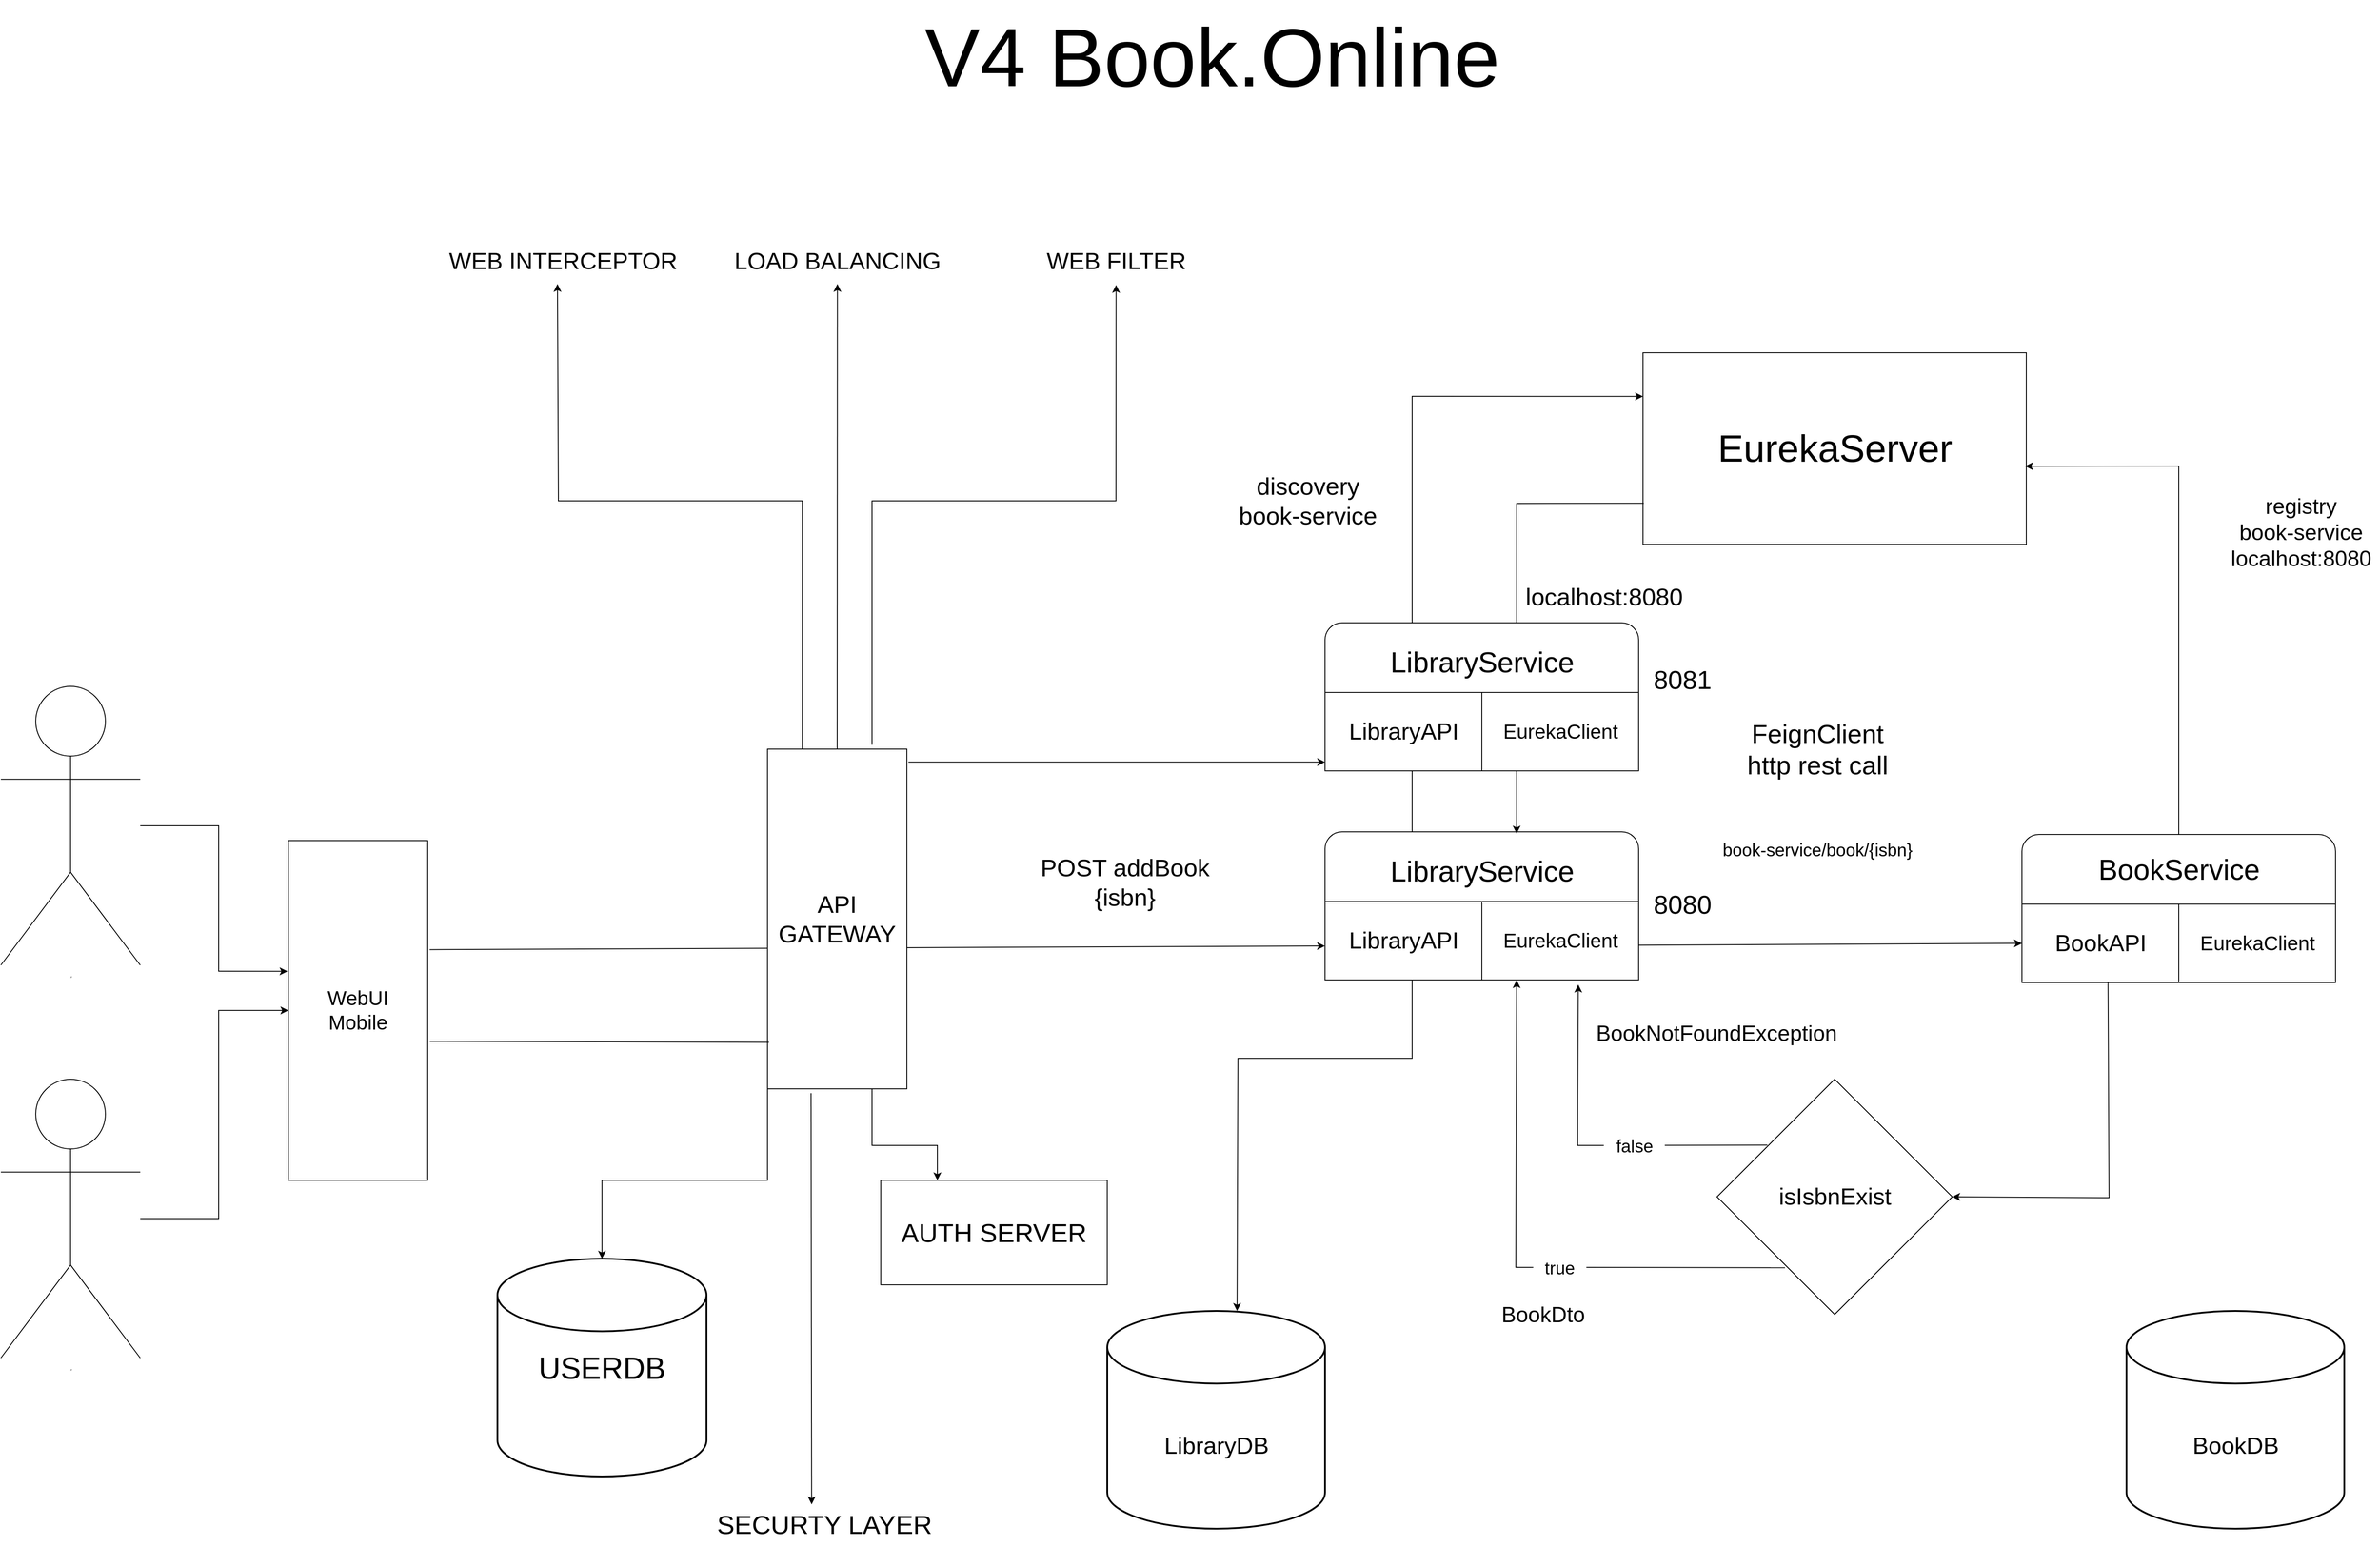 <mxfile version="22.1.4" type="device">
  <diagram name="Sayfa -1" id="Qw63XjKKH6EkeKbqogJP">
    <mxGraphModel dx="4080" dy="2330" grid="1" gridSize="10" guides="1" tooltips="1" connect="1" arrows="1" fold="1" page="1" pageScale="1" pageWidth="3100" pageHeight="2200" math="0" shadow="0">
      <root>
        <mxCell id="0" />
        <mxCell id="1" parent="0" />
        <mxCell id="5j7AbYeZaHDb51erD1fv-82" value="" style="endArrow=classic;html=1;rounded=0;entryX=0.596;entryY=0;entryDx=0;entryDy=0;entryPerimeter=0;" edge="1" parent="1" target="5j7AbYeZaHDb51erD1fv-79">
          <mxGeometry width="50" height="50" relative="1" as="geometry">
            <mxPoint x="1780" y="730" as="sourcePoint" />
            <mxPoint x="1778" y="1530" as="targetPoint" />
            <Array as="points">
              <mxPoint x="1780" y="1280" />
              <mxPoint x="1580" y="1280" />
            </Array>
          </mxGeometry>
        </mxCell>
        <mxCell id="5j7AbYeZaHDb51erD1fv-48" style="edgeStyle=orthogonalEdgeStyle;rounded=0;orthogonalLoop=1;jettySize=auto;html=1;" edge="1" parent="1" source="5j7AbYeZaHDb51erD1fv-46" target="5j7AbYeZaHDb51erD1fv-50">
          <mxGeometry relative="1" as="geometry">
            <mxPoint x="620" y="1225" as="targetPoint" />
            <mxPoint x="400" y="1225" as="sourcePoint" />
            <Array as="points">
              <mxPoint x="410" y="1464" />
              <mxPoint x="410" y="1225" />
            </Array>
          </mxGeometry>
        </mxCell>
        <mxCell id="5j7AbYeZaHDb51erD1fv-46" value="&lt;hr&gt;" style="shape=umlActor;verticalLabelPosition=bottom;verticalAlign=top;html=1;outlineConnect=0;" vertex="1" parent="1">
          <mxGeometry x="160" y="1304" width="160" height="320" as="geometry" />
        </mxCell>
        <mxCell id="5j7AbYeZaHDb51erD1fv-50" value="&lt;font style=&quot;font-size: 23px;&quot;&gt;WebUI&lt;br&gt;Mobile&lt;/font&gt;" style="rounded=0;whiteSpace=wrap;html=1;direction=south;" vertex="1" parent="1">
          <mxGeometry x="490" y="1030" width="160" height="390" as="geometry" />
        </mxCell>
        <mxCell id="5j7AbYeZaHDb51erD1fv-71" value="" style="rounded=1;whiteSpace=wrap;html=1;" vertex="1" parent="1">
          <mxGeometry x="1680" y="1020" width="360" height="130" as="geometry" />
        </mxCell>
        <mxCell id="5j7AbYeZaHDb51erD1fv-72" value="" style="rounded=0;whiteSpace=wrap;html=1;" vertex="1" parent="1">
          <mxGeometry x="1680" y="1100" width="180" height="90" as="geometry" />
        </mxCell>
        <mxCell id="5j7AbYeZaHDb51erD1fv-73" value="" style="rounded=0;whiteSpace=wrap;html=1;" vertex="1" parent="1">
          <mxGeometry x="1860" y="1100" width="180" height="90" as="geometry" />
        </mxCell>
        <mxCell id="5j7AbYeZaHDb51erD1fv-76" value="" style="rounded=1;whiteSpace=wrap;html=1;" vertex="1" parent="1">
          <mxGeometry x="2480" y="1023" width="360" height="130" as="geometry" />
        </mxCell>
        <mxCell id="5j7AbYeZaHDb51erD1fv-74" value="" style="rounded=0;whiteSpace=wrap;html=1;" vertex="1" parent="1">
          <mxGeometry x="2480" y="1103" width="180" height="90" as="geometry" />
        </mxCell>
        <mxCell id="5j7AbYeZaHDb51erD1fv-75" value="" style="rounded=0;whiteSpace=wrap;html=1;" vertex="1" parent="1">
          <mxGeometry x="2660" y="1103" width="180" height="90" as="geometry" />
        </mxCell>
        <mxCell id="5j7AbYeZaHDb51erD1fv-77" value="" style="rhombus;whiteSpace=wrap;html=1;" vertex="1" parent="1">
          <mxGeometry x="2130" y="1304" width="270" height="270" as="geometry" />
        </mxCell>
        <mxCell id="5j7AbYeZaHDb51erD1fv-78" value="" style="strokeWidth=2;html=1;shape=mxgraph.flowchart.database;whiteSpace=wrap;" vertex="1" parent="1">
          <mxGeometry x="2600" y="1570" width="250" height="250" as="geometry" />
        </mxCell>
        <mxCell id="5j7AbYeZaHDb51erD1fv-79" value="" style="strokeWidth=2;html=1;shape=mxgraph.flowchart.database;whiteSpace=wrap;" vertex="1" parent="1">
          <mxGeometry x="1430" y="1570" width="250" height="250" as="geometry" />
        </mxCell>
        <mxCell id="5j7AbYeZaHDb51erD1fv-80" value="" style="rounded=0;whiteSpace=wrap;html=1;" vertex="1" parent="1">
          <mxGeometry x="2045" y="470" width="440" height="220" as="geometry" />
        </mxCell>
        <mxCell id="5j7AbYeZaHDb51erD1fv-81" value="" style="endArrow=classic;html=1;rounded=0;entryX=-0.001;entryY=0.567;entryDx=0;entryDy=0;entryPerimeter=0;exitX=0.321;exitY=-0.014;exitDx=0;exitDy=0;exitPerimeter=0;" edge="1" parent="1" source="5j7AbYeZaHDb51erD1fv-50" target="5j7AbYeZaHDb51erD1fv-72">
          <mxGeometry width="50" height="50" relative="1" as="geometry">
            <mxPoint x="1530" y="1050" as="sourcePoint" />
            <mxPoint x="1580" y="1000" as="targetPoint" />
          </mxGeometry>
        </mxCell>
        <mxCell id="5j7AbYeZaHDb51erD1fv-83" value="" style="endArrow=classic;html=1;rounded=0;entryX=0.615;entryY=1.06;entryDx=0;entryDy=0;entryPerimeter=0;" edge="1" parent="1" source="5j7AbYeZaHDb51erD1fv-110" target="5j7AbYeZaHDb51erD1fv-73">
          <mxGeometry width="50" height="50" relative="1" as="geometry">
            <mxPoint x="1970" y="1411.17" as="sourcePoint" />
            <mxPoint x="1971" y="1040.0" as="targetPoint" />
            <Array as="points">
              <mxPoint x="1970" y="1380" />
              <mxPoint x="1970" y="1359.17" />
            </Array>
          </mxGeometry>
        </mxCell>
        <mxCell id="5j7AbYeZaHDb51erD1fv-84" value="" style="endArrow=classic;html=1;rounded=0;entryX=0;entryY=0.228;entryDx=0;entryDy=0;entryPerimeter=0;" edge="1" parent="1" target="5j7AbYeZaHDb51erD1fv-80">
          <mxGeometry width="50" height="50" relative="1" as="geometry">
            <mxPoint x="1780" y="730" as="sourcePoint" />
            <mxPoint x="1780" y="450" as="targetPoint" />
            <Array as="points">
              <mxPoint x="1780" y="520" />
            </Array>
          </mxGeometry>
        </mxCell>
        <mxCell id="5j7AbYeZaHDb51erD1fv-85" value="" style="endArrow=classic;html=1;rounded=0;exitX=0.002;exitY=0.785;exitDx=0;exitDy=0;exitPerimeter=0;entryX=0.611;entryY=0.015;entryDx=0;entryDy=0;entryPerimeter=0;" edge="1" parent="1" source="5j7AbYeZaHDb51erD1fv-80" target="5j7AbYeZaHDb51erD1fv-71">
          <mxGeometry width="50" height="50" relative="1" as="geometry">
            <mxPoint x="1920" y="650" as="sourcePoint" />
            <mxPoint x="1900" y="690" as="targetPoint" />
            <Array as="points">
              <mxPoint x="1900" y="643" />
            </Array>
          </mxGeometry>
        </mxCell>
        <mxCell id="5j7AbYeZaHDb51erD1fv-86" value="" style="endArrow=classic;html=1;rounded=0;exitX=0.5;exitY=0;exitDx=0;exitDy=0;entryX=0.997;entryY=0.592;entryDx=0;entryDy=0;entryPerimeter=0;" edge="1" parent="1" source="5j7AbYeZaHDb51erD1fv-76" target="5j7AbYeZaHDb51erD1fv-80">
          <mxGeometry width="50" height="50" relative="1" as="geometry">
            <mxPoint x="2620" y="660" as="sourcePoint" />
            <mxPoint x="2660" y="420" as="targetPoint" />
            <Array as="points">
              <mxPoint x="2660" y="600" />
            </Array>
          </mxGeometry>
        </mxCell>
        <mxCell id="5j7AbYeZaHDb51erD1fv-87" value="" style="endArrow=classic;html=1;rounded=0;entryX=1;entryY=0.5;entryDx=0;entryDy=0;exitX=0.549;exitY=0.988;exitDx=0;exitDy=0;exitPerimeter=0;" edge="1" parent="1" source="5j7AbYeZaHDb51erD1fv-74" target="5j7AbYeZaHDb51erD1fv-77">
          <mxGeometry width="50" height="50" relative="1" as="geometry">
            <mxPoint x="2580" y="1080" as="sourcePoint" />
            <mxPoint x="2580" y="1550" as="targetPoint" />
            <Array as="points">
              <mxPoint x="2580" y="1440" />
            </Array>
          </mxGeometry>
        </mxCell>
        <mxCell id="5j7AbYeZaHDb51erD1fv-88" value="&lt;font style=&quot;font-size: 28px;&quot;&gt;POST addBook&lt;br&gt;{isbn}&lt;/font&gt;" style="text;html=1;align=center;verticalAlign=middle;resizable=0;points=[];autosize=1;strokeColor=none;fillColor=none;" vertex="1" parent="1">
          <mxGeometry x="1340" y="1038" width="220" height="80" as="geometry" />
        </mxCell>
        <mxCell id="5j7AbYeZaHDb51erD1fv-89" value="&lt;span style=&quot;font-size: 28px;&quot;&gt;discovery&lt;br&gt;book-service&lt;br&gt;&lt;/span&gt;" style="text;html=1;align=center;verticalAlign=middle;resizable=0;points=[];autosize=1;strokeColor=none;fillColor=none;" vertex="1" parent="1">
          <mxGeometry x="1570" y="600" width="180" height="80" as="geometry" />
        </mxCell>
        <mxCell id="5j7AbYeZaHDb51erD1fv-92" value="&lt;span style=&quot;font-size: 28px;&quot;&gt;localhost:8080&lt;br&gt;&lt;/span&gt;" style="text;html=1;align=center;verticalAlign=middle;resizable=0;points=[];autosize=1;strokeColor=none;fillColor=none;" vertex="1" parent="1">
          <mxGeometry x="1900" y="725" width="200" height="50" as="geometry" />
        </mxCell>
        <mxCell id="5j7AbYeZaHDb51erD1fv-93" value="&lt;font style=&quot;font-size: 44px;&quot;&gt;EurekaServer&lt;/font&gt;" style="text;html=1;align=center;verticalAlign=middle;resizable=0;points=[];autosize=1;strokeColor=none;fillColor=none;" vertex="1" parent="1">
          <mxGeometry x="2120" y="545" width="290" height="70" as="geometry" />
        </mxCell>
        <mxCell id="5j7AbYeZaHDb51erD1fv-94" value="&lt;font style=&quot;font-size: 33px;&quot;&gt;LibraryService&lt;/font&gt;" style="text;html=1;align=center;verticalAlign=middle;resizable=0;points=[];autosize=1;strokeColor=none;fillColor=none;" vertex="1" parent="1">
          <mxGeometry x="1745" y="1040" width="230" height="50" as="geometry" />
        </mxCell>
        <mxCell id="5j7AbYeZaHDb51erD1fv-95" value="&lt;font style=&quot;font-size: 27px;&quot;&gt;LibraryAPI&lt;/font&gt;" style="text;html=1;align=center;verticalAlign=middle;resizable=0;points=[];autosize=1;strokeColor=none;fillColor=none;" vertex="1" parent="1">
          <mxGeometry x="1695" y="1120" width="150" height="50" as="geometry" />
        </mxCell>
        <mxCell id="5j7AbYeZaHDb51erD1fv-96" value="&lt;font style=&quot;font-size: 23px;&quot;&gt;EurekaClient&lt;/font&gt;" style="text;html=1;align=center;verticalAlign=middle;resizable=0;points=[];autosize=1;strokeColor=none;fillColor=none;" vertex="1" parent="1">
          <mxGeometry x="1870" y="1125" width="160" height="40" as="geometry" />
        </mxCell>
        <mxCell id="5j7AbYeZaHDb51erD1fv-97" value="&lt;font style=&quot;font-size: 33px;&quot;&gt;BookService&lt;/font&gt;" style="text;html=1;align=center;verticalAlign=middle;resizable=0;points=[];autosize=1;strokeColor=none;fillColor=none;" vertex="1" parent="1">
          <mxGeometry x="2555" y="1038" width="210" height="50" as="geometry" />
        </mxCell>
        <mxCell id="5j7AbYeZaHDb51erD1fv-99" value="&lt;font style=&quot;font-size: 27px;&quot;&gt;BookAPI&lt;/font&gt;" style="text;html=1;align=center;verticalAlign=middle;resizable=0;points=[];autosize=1;strokeColor=none;fillColor=none;" vertex="1" parent="1">
          <mxGeometry x="2505" y="1123" width="130" height="50" as="geometry" />
        </mxCell>
        <mxCell id="5j7AbYeZaHDb51erD1fv-100" value="&lt;font style=&quot;font-size: 23px;&quot;&gt;EurekaClient&lt;/font&gt;" style="text;html=1;align=center;verticalAlign=middle;resizable=0;points=[];autosize=1;strokeColor=none;fillColor=none;" vertex="1" parent="1">
          <mxGeometry x="2670" y="1128" width="160" height="40" as="geometry" />
        </mxCell>
        <mxCell id="5j7AbYeZaHDb51erD1fv-102" value="&lt;font style=&quot;font-size: 27px;&quot;&gt;LibraryDB&lt;/font&gt;" style="text;html=1;align=center;verticalAlign=middle;resizable=0;points=[];autosize=1;strokeColor=none;fillColor=none;" vertex="1" parent="1">
          <mxGeometry x="1485" y="1700" width="140" height="50" as="geometry" />
        </mxCell>
        <mxCell id="5j7AbYeZaHDb51erD1fv-103" value="&lt;font style=&quot;font-size: 27px;&quot;&gt;BookDB&lt;/font&gt;" style="text;html=1;align=center;verticalAlign=middle;resizable=0;points=[];autosize=1;strokeColor=none;fillColor=none;" vertex="1" parent="1">
          <mxGeometry x="2665" y="1700" width="120" height="50" as="geometry" />
        </mxCell>
        <mxCell id="5j7AbYeZaHDb51erD1fv-104" value="&lt;font style=&quot;font-size: 27px;&quot;&gt;isIsbnExist&lt;/font&gt;" style="text;html=1;align=center;verticalAlign=middle;resizable=0;points=[];autosize=1;strokeColor=none;fillColor=none;" vertex="1" parent="1">
          <mxGeometry x="2190" y="1414" width="150" height="50" as="geometry" />
        </mxCell>
        <mxCell id="5j7AbYeZaHDb51erD1fv-105" value="&lt;font style=&quot;font-size: 95px;&quot;&gt;V4 Book.Online&lt;/font&gt;" style="text;html=1;align=center;verticalAlign=middle;resizable=0;points=[];autosize=1;strokeColor=none;fillColor=none;" vertex="1" parent="1">
          <mxGeometry x="1210" y="65" width="680" height="130" as="geometry" />
        </mxCell>
        <mxCell id="5j7AbYeZaHDb51erD1fv-106" value="" style="endArrow=classic;html=1;rounded=0;exitX=0.998;exitY=0.557;exitDx=0;exitDy=0;exitPerimeter=0;entryX=0;entryY=0.5;entryDx=0;entryDy=0;" edge="1" parent="1" source="5j7AbYeZaHDb51erD1fv-73" target="5j7AbYeZaHDb51erD1fv-74">
          <mxGeometry width="50" height="50" relative="1" as="geometry">
            <mxPoint x="2080" y="1000" as="sourcePoint" />
            <mxPoint x="2220" y="1000" as="targetPoint" />
          </mxGeometry>
        </mxCell>
        <mxCell id="5j7AbYeZaHDb51erD1fv-107" value="&lt;font style=&quot;font-size: 30px;&quot;&gt;FeignClient&lt;br&gt;http rest call&lt;/font&gt;" style="text;html=1;align=center;verticalAlign=middle;resizable=0;points=[];autosize=1;strokeColor=none;fillColor=none;" vertex="1" parent="1">
          <mxGeometry x="2150" y="880" width="190" height="90" as="geometry" />
        </mxCell>
        <mxCell id="5j7AbYeZaHDb51erD1fv-108" value="&lt;font style=&quot;font-size: 20px;&quot;&gt;book-service/book/{isbn}&lt;/font&gt;" style="text;html=1;align=center;verticalAlign=middle;resizable=0;points=[];autosize=1;strokeColor=none;fillColor=none;" vertex="1" parent="1">
          <mxGeometry x="2125" y="1020" width="240" height="40" as="geometry" />
        </mxCell>
        <mxCell id="5j7AbYeZaHDb51erD1fv-109" value="&lt;font style=&quot;font-size: 25px;&quot;&gt;registry&lt;br&gt;book-service&lt;br&gt;localhost:8080&lt;/font&gt;" style="text;html=1;align=center;verticalAlign=middle;resizable=0;points=[];autosize=1;strokeColor=none;fillColor=none;" vertex="1" parent="1">
          <mxGeometry x="2710" y="625" width="180" height="100" as="geometry" />
        </mxCell>
        <mxCell id="5j7AbYeZaHDb51erD1fv-110" value="&lt;font style=&quot;font-size: 20px;&quot;&gt;false&lt;/font&gt;" style="text;html=1;align=center;verticalAlign=middle;resizable=0;points=[];autosize=1;strokeColor=none;fillColor=none;" vertex="1" parent="1">
          <mxGeometry x="2000" y="1360" width="70" height="40" as="geometry" />
        </mxCell>
        <mxCell id="5j7AbYeZaHDb51erD1fv-111" value="" style="endArrow=none;html=1;rounded=0;entryX=0.214;entryY=0.28;entryDx=0;entryDy=0;entryPerimeter=0;" edge="1" parent="1" source="5j7AbYeZaHDb51erD1fv-110" target="5j7AbYeZaHDb51erD1fv-77">
          <mxGeometry width="50" height="50" relative="1" as="geometry">
            <mxPoint x="2067.97" y="1379.12" as="sourcePoint" />
            <mxPoint x="2185.08" y="1380.88" as="targetPoint" />
          </mxGeometry>
        </mxCell>
        <mxCell id="5j7AbYeZaHDb51erD1fv-112" value="" style="endArrow=none;html=1;rounded=0;entryX=0.214;entryY=0.28;entryDx=0;entryDy=0;entryPerimeter=0;" edge="1" parent="1">
          <mxGeometry width="50" height="50" relative="1" as="geometry">
            <mxPoint x="1980" y="1520" as="sourcePoint" />
            <mxPoint x="2208" y="1520.4" as="targetPoint" />
          </mxGeometry>
        </mxCell>
        <mxCell id="5j7AbYeZaHDb51erD1fv-113" value="&lt;font style=&quot;font-size: 20px;&quot;&gt;true&lt;/font&gt;" style="text;html=1;align=center;verticalAlign=middle;resizable=0;points=[];autosize=1;strokeColor=none;fillColor=none;" vertex="1" parent="1">
          <mxGeometry x="1919" y="1500" width="60" height="40" as="geometry" />
        </mxCell>
        <mxCell id="5j7AbYeZaHDb51erD1fv-114" value="" style="endArrow=classic;html=1;rounded=0;entryX=0.222;entryY=1.003;entryDx=0;entryDy=0;entryPerimeter=0;" edge="1" parent="1" source="5j7AbYeZaHDb51erD1fv-113" target="5j7AbYeZaHDb51erD1fv-73">
          <mxGeometry width="50" height="50" relative="1" as="geometry">
            <mxPoint x="1919" y="1520" as="sourcePoint" />
            <mxPoint x="1899" y="1210" as="targetPoint" />
            <Array as="points">
              <mxPoint x="1899" y="1520" />
            </Array>
          </mxGeometry>
        </mxCell>
        <mxCell id="5j7AbYeZaHDb51erD1fv-116" value="&lt;font style=&quot;font-size: 25px;&quot;&gt;BookNotFoundException&lt;/font&gt;" style="text;html=1;align=center;verticalAlign=middle;resizable=0;points=[];autosize=1;strokeColor=none;fillColor=none;" vertex="1" parent="1">
          <mxGeometry x="1979" y="1230" width="300" height="40" as="geometry" />
        </mxCell>
        <mxCell id="5j7AbYeZaHDb51erD1fv-135" value="" style="rounded=1;whiteSpace=wrap;html=1;" vertex="1" parent="1">
          <mxGeometry x="1680" y="780" width="360" height="130" as="geometry" />
        </mxCell>
        <mxCell id="5j7AbYeZaHDb51erD1fv-136" value="" style="rounded=0;whiteSpace=wrap;html=1;" vertex="1" parent="1">
          <mxGeometry x="1680" y="860" width="180" height="90" as="geometry" />
        </mxCell>
        <mxCell id="5j7AbYeZaHDb51erD1fv-137" value="" style="rounded=0;whiteSpace=wrap;html=1;" vertex="1" parent="1">
          <mxGeometry x="1860" y="860" width="180" height="90" as="geometry" />
        </mxCell>
        <mxCell id="5j7AbYeZaHDb51erD1fv-138" value="&lt;font style=&quot;font-size: 33px;&quot;&gt;LibraryService&lt;/font&gt;" style="text;html=1;align=center;verticalAlign=middle;resizable=0;points=[];autosize=1;strokeColor=none;fillColor=none;" vertex="1" parent="1">
          <mxGeometry x="1745" y="800" width="230" height="50" as="geometry" />
        </mxCell>
        <mxCell id="5j7AbYeZaHDb51erD1fv-139" value="&lt;font style=&quot;font-size: 27px;&quot;&gt;LibraryAPI&lt;/font&gt;" style="text;html=1;align=center;verticalAlign=middle;resizable=0;points=[];autosize=1;strokeColor=none;fillColor=none;" vertex="1" parent="1">
          <mxGeometry x="1695" y="880" width="150" height="50" as="geometry" />
        </mxCell>
        <mxCell id="5j7AbYeZaHDb51erD1fv-140" value="&lt;font style=&quot;font-size: 23px;&quot;&gt;EurekaClient&lt;/font&gt;" style="text;html=1;align=center;verticalAlign=middle;resizable=0;points=[];autosize=1;strokeColor=none;fillColor=none;" vertex="1" parent="1">
          <mxGeometry x="1870" y="885" width="160" height="40" as="geometry" />
        </mxCell>
        <mxCell id="5j7AbYeZaHDb51erD1fv-142" value="&lt;font style=&quot;font-size: 30px;&quot;&gt;8081&lt;/font&gt;" style="text;html=1;align=center;verticalAlign=middle;resizable=0;points=[];autosize=1;strokeColor=none;fillColor=none;" vertex="1" parent="1">
          <mxGeometry x="2045" y="820" width="90" height="50" as="geometry" />
        </mxCell>
        <mxCell id="5j7AbYeZaHDb51erD1fv-143" value="&lt;font style=&quot;font-size: 30px;&quot;&gt;8080&lt;/font&gt;" style="text;html=1;align=center;verticalAlign=middle;resizable=0;points=[];autosize=1;strokeColor=none;fillColor=none;" vertex="1" parent="1">
          <mxGeometry x="2045" y="1078" width="90" height="50" as="geometry" />
        </mxCell>
        <mxCell id="5j7AbYeZaHDb51erD1fv-144" value="&lt;font style=&quot;font-size: 28px;&quot;&gt;API&lt;br&gt;GATEWAY&lt;/font&gt;" style="rounded=0;whiteSpace=wrap;html=1;direction=south;" vertex="1" parent="1">
          <mxGeometry x="1040" y="925" width="160" height="390" as="geometry" />
        </mxCell>
        <mxCell id="5j7AbYeZaHDb51erD1fv-145" value="&lt;hr&gt;" style="shape=umlActor;verticalLabelPosition=bottom;verticalAlign=top;html=1;outlineConnect=0;" vertex="1" parent="1">
          <mxGeometry x="160" y="853" width="160" height="320" as="geometry" />
        </mxCell>
        <mxCell id="5j7AbYeZaHDb51erD1fv-146" value="" style="endArrow=classic;html=1;rounded=0;entryX=0.385;entryY=1.006;entryDx=0;entryDy=0;entryPerimeter=0;" edge="1" parent="1" source="5j7AbYeZaHDb51erD1fv-145" target="5j7AbYeZaHDb51erD1fv-50">
          <mxGeometry width="50" height="50" relative="1" as="geometry">
            <mxPoint x="350" y="1060" as="sourcePoint" />
            <mxPoint x="400" y="1010" as="targetPoint" />
            <Array as="points">
              <mxPoint x="410" y="1013" />
              <mxPoint x="410" y="1180" />
            </Array>
          </mxGeometry>
        </mxCell>
        <mxCell id="5j7AbYeZaHDb51erD1fv-147" value="" style="endArrow=none;html=1;rounded=0;exitX=0.591;exitY=-0.015;exitDx=0;exitDy=0;exitPerimeter=0;entryX=0.863;entryY=0.989;entryDx=0;entryDy=0;entryPerimeter=0;" edge="1" parent="1" source="5j7AbYeZaHDb51erD1fv-50" target="5j7AbYeZaHDb51erD1fv-144">
          <mxGeometry width="50" height="50" relative="1" as="geometry">
            <mxPoint x="1130" y="840" as="sourcePoint" />
            <mxPoint x="1180" y="790" as="targetPoint" />
          </mxGeometry>
        </mxCell>
        <mxCell id="5j7AbYeZaHDb51erD1fv-148" value="" style="endArrow=classic;html=1;rounded=0;exitX=0.038;exitY=-0.011;exitDx=0;exitDy=0;exitPerimeter=0;entryX=0;entryY=0.887;entryDx=0;entryDy=0;entryPerimeter=0;" edge="1" parent="1" source="5j7AbYeZaHDb51erD1fv-144" target="5j7AbYeZaHDb51erD1fv-136">
          <mxGeometry width="50" height="50" relative="1" as="geometry">
            <mxPoint x="1340" y="950" as="sourcePoint" />
            <mxPoint x="1390" y="900" as="targetPoint" />
          </mxGeometry>
        </mxCell>
        <mxCell id="5j7AbYeZaHDb51erD1fv-149" value="&lt;font style=&quot;font-size: 30px;&quot;&gt;AUTH SERVER&lt;/font&gt;" style="rounded=0;whiteSpace=wrap;html=1;" vertex="1" parent="1">
          <mxGeometry x="1170" y="1420" width="260" height="120" as="geometry" />
        </mxCell>
        <mxCell id="5j7AbYeZaHDb51erD1fv-150" value="&lt;font style=&quot;font-size: 35px;&quot;&gt;USERDB&lt;/font&gt;" style="strokeWidth=2;html=1;shape=mxgraph.flowchart.database;whiteSpace=wrap;" vertex="1" parent="1">
          <mxGeometry x="730" y="1510" width="240" height="250" as="geometry" />
        </mxCell>
        <mxCell id="5j7AbYeZaHDb51erD1fv-151" value="" style="endArrow=classic;html=1;rounded=0;entryX=0.447;entryY=0.042;entryDx=0;entryDy=0;entryPerimeter=0;" edge="1" parent="1" target="5j7AbYeZaHDb51erD1fv-152">
          <mxGeometry width="50" height="50" relative="1" as="geometry">
            <mxPoint x="1090" y="1320" as="sourcePoint" />
            <mxPoint x="1090" y="1700" as="targetPoint" />
          </mxGeometry>
        </mxCell>
        <mxCell id="5j7AbYeZaHDb51erD1fv-152" value="&lt;font style=&quot;font-size: 30px;&quot;&gt;SECURTY LAYER&lt;/font&gt;" style="text;html=1;align=center;verticalAlign=middle;resizable=0;points=[];autosize=1;strokeColor=none;fillColor=none;" vertex="1" parent="1">
          <mxGeometry x="970" y="1790" width="270" height="50" as="geometry" />
        </mxCell>
        <mxCell id="5j7AbYeZaHDb51erD1fv-153" value="" style="endArrow=classic;html=1;rounded=0;exitX=1;exitY=1;exitDx=0;exitDy=0;entryX=0.5;entryY=0;entryDx=0;entryDy=0;entryPerimeter=0;" edge="1" parent="1" source="5j7AbYeZaHDb51erD1fv-144" target="5j7AbYeZaHDb51erD1fv-150">
          <mxGeometry width="50" height="50" relative="1" as="geometry">
            <mxPoint x="940" y="1430" as="sourcePoint" />
            <mxPoint x="990" y="1380" as="targetPoint" />
            <Array as="points">
              <mxPoint x="1040" y="1420" />
              <mxPoint x="950" y="1420" />
              <mxPoint x="850" y="1420" />
            </Array>
          </mxGeometry>
        </mxCell>
        <mxCell id="5j7AbYeZaHDb51erD1fv-154" value="" style="endArrow=classic;html=1;rounded=0;exitX=1;exitY=0.25;exitDx=0;exitDy=0;entryX=0.25;entryY=0;entryDx=0;entryDy=0;" edge="1" parent="1" source="5j7AbYeZaHDb51erD1fv-144" target="5j7AbYeZaHDb51erD1fv-149">
          <mxGeometry width="50" height="50" relative="1" as="geometry">
            <mxPoint x="1290" y="1390" as="sourcePoint" />
            <mxPoint x="1340" y="1340" as="targetPoint" />
            <Array as="points">
              <mxPoint x="1160" y="1380" />
              <mxPoint x="1235" y="1380" />
            </Array>
          </mxGeometry>
        </mxCell>
        <mxCell id="5j7AbYeZaHDb51erD1fv-155" value="&lt;font style=&quot;font-size: 25px;&quot;&gt;BookDto&lt;/font&gt;" style="text;html=1;align=center;verticalAlign=middle;resizable=0;points=[];autosize=1;strokeColor=none;fillColor=none;" vertex="1" parent="1">
          <mxGeometry x="1870" y="1553" width="120" height="40" as="geometry" />
        </mxCell>
        <mxCell id="5j7AbYeZaHDb51erD1fv-156" value="" style="endArrow=classic;html=1;rounded=0;exitX=0;exitY=0.75;exitDx=0;exitDy=0;entryX=0.479;entryY=1.02;entryDx=0;entryDy=0;entryPerimeter=0;" edge="1" parent="1" source="5j7AbYeZaHDb51erD1fv-144" target="5j7AbYeZaHDb51erD1fv-159">
          <mxGeometry width="50" height="50" relative="1" as="geometry">
            <mxPoint x="1050" y="770" as="sourcePoint" />
            <mxPoint x="800" y="400" as="targetPoint" />
            <Array as="points">
              <mxPoint x="1080" y="640" />
              <mxPoint x="800" y="640" />
            </Array>
          </mxGeometry>
        </mxCell>
        <mxCell id="5j7AbYeZaHDb51erD1fv-157" value="" style="endArrow=classic;html=1;rounded=0;exitX=0;exitY=0.5;exitDx=0;exitDy=0;entryX=0.501;entryY=1.02;entryDx=0;entryDy=0;entryPerimeter=0;" edge="1" parent="1" source="5j7AbYeZaHDb51erD1fv-144" target="5j7AbYeZaHDb51erD1fv-160">
          <mxGeometry width="50" height="50" relative="1" as="geometry">
            <mxPoint x="1130" y="860" as="sourcePoint" />
            <mxPoint x="1120" y="400" as="targetPoint" />
          </mxGeometry>
        </mxCell>
        <mxCell id="5j7AbYeZaHDb51erD1fv-158" value="" style="endArrow=classic;html=1;rounded=0;entryX=0.501;entryY=1.043;entryDx=0;entryDy=0;entryPerimeter=0;" edge="1" parent="1" target="5j7AbYeZaHDb51erD1fv-161">
          <mxGeometry width="50" height="50" relative="1" as="geometry">
            <mxPoint x="1160" y="920" as="sourcePoint" />
            <mxPoint x="1440" y="400" as="targetPoint" />
            <Array as="points">
              <mxPoint x="1160" y="640" />
              <mxPoint x="1440" y="640" />
            </Array>
          </mxGeometry>
        </mxCell>
        <mxCell id="5j7AbYeZaHDb51erD1fv-159" value="&lt;font style=&quot;font-size: 27px;&quot;&gt;WEB INTERCEPTOR&lt;/font&gt;" style="text;html=1;align=center;verticalAlign=middle;resizable=0;points=[];autosize=1;strokeColor=none;fillColor=none;" vertex="1" parent="1">
          <mxGeometry x="660" y="340" width="290" height="50" as="geometry" />
        </mxCell>
        <mxCell id="5j7AbYeZaHDb51erD1fv-160" value="&lt;font style=&quot;font-size: 27px;&quot;&gt;LOAD BALANCING&lt;/font&gt;" style="text;html=1;align=center;verticalAlign=middle;resizable=0;points=[];autosize=1;strokeColor=none;fillColor=none;" vertex="1" parent="1">
          <mxGeometry x="990" y="340" width="260" height="50" as="geometry" />
        </mxCell>
        <mxCell id="5j7AbYeZaHDb51erD1fv-161" value="&lt;font style=&quot;font-size: 27px;&quot;&gt;WEB FILTER&lt;/font&gt;" style="text;html=1;align=center;verticalAlign=middle;resizable=0;points=[];autosize=1;strokeColor=none;fillColor=none;" vertex="1" parent="1">
          <mxGeometry x="1350" y="340" width="180" height="50" as="geometry" />
        </mxCell>
      </root>
    </mxGraphModel>
  </diagram>
</mxfile>
